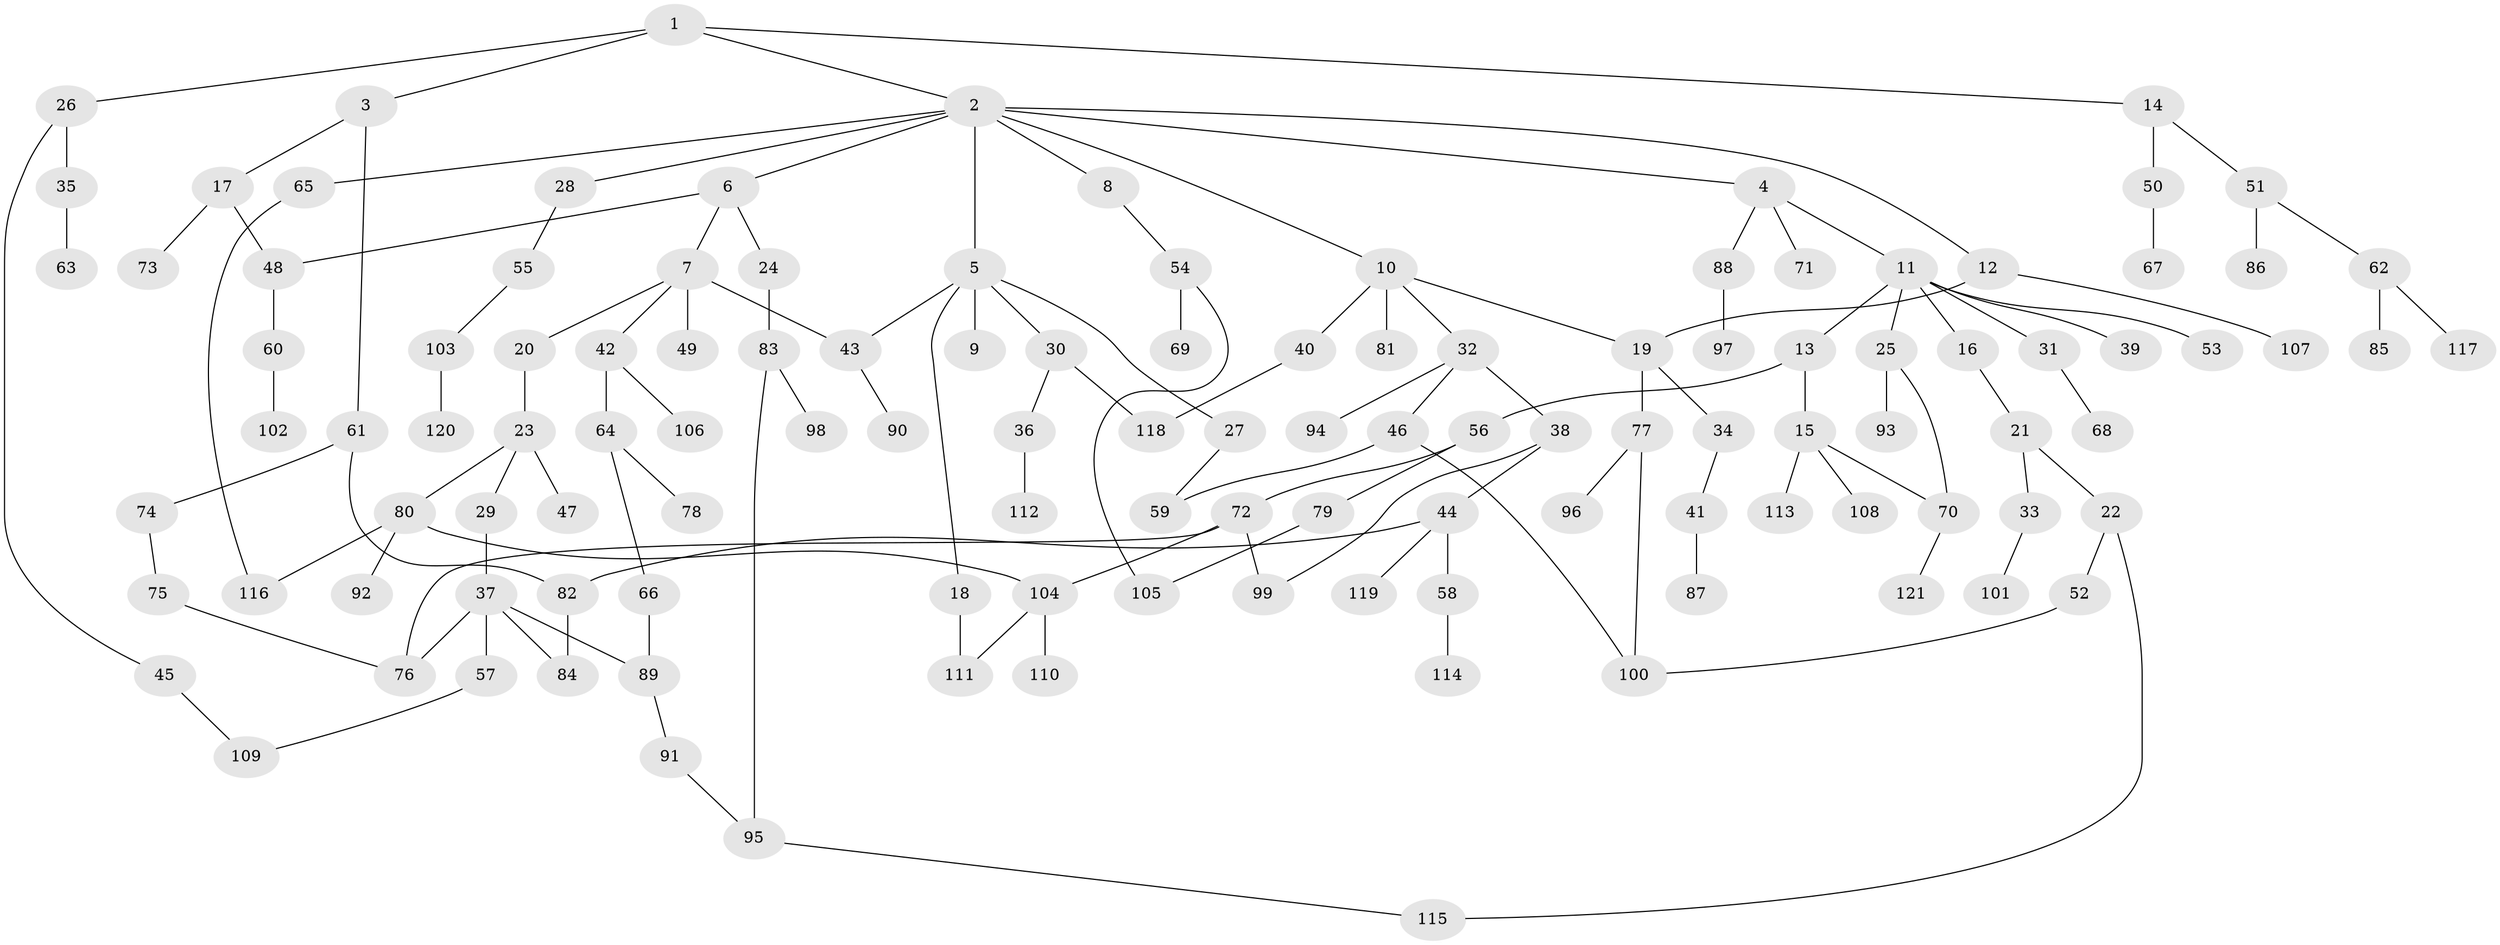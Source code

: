 // coarse degree distribution, {5: 0.05063291139240506, 9: 0.02531645569620253, 6: 0.012658227848101266, 7: 0.02531645569620253, 3: 0.22784810126582278, 1: 0.35443037974683544, 4: 0.06329113924050633, 2: 0.24050632911392406}
// Generated by graph-tools (version 1.1) at 2025/51/02/27/25 19:51:40]
// undirected, 121 vertices, 141 edges
graph export_dot {
graph [start="1"]
  node [color=gray90,style=filled];
  1;
  2;
  3;
  4;
  5;
  6;
  7;
  8;
  9;
  10;
  11;
  12;
  13;
  14;
  15;
  16;
  17;
  18;
  19;
  20;
  21;
  22;
  23;
  24;
  25;
  26;
  27;
  28;
  29;
  30;
  31;
  32;
  33;
  34;
  35;
  36;
  37;
  38;
  39;
  40;
  41;
  42;
  43;
  44;
  45;
  46;
  47;
  48;
  49;
  50;
  51;
  52;
  53;
  54;
  55;
  56;
  57;
  58;
  59;
  60;
  61;
  62;
  63;
  64;
  65;
  66;
  67;
  68;
  69;
  70;
  71;
  72;
  73;
  74;
  75;
  76;
  77;
  78;
  79;
  80;
  81;
  82;
  83;
  84;
  85;
  86;
  87;
  88;
  89;
  90;
  91;
  92;
  93;
  94;
  95;
  96;
  97;
  98;
  99;
  100;
  101;
  102;
  103;
  104;
  105;
  106;
  107;
  108;
  109;
  110;
  111;
  112;
  113;
  114;
  115;
  116;
  117;
  118;
  119;
  120;
  121;
  1 -- 2;
  1 -- 3;
  1 -- 14;
  1 -- 26;
  2 -- 4;
  2 -- 5;
  2 -- 6;
  2 -- 8;
  2 -- 10;
  2 -- 12;
  2 -- 28;
  2 -- 65;
  3 -- 17;
  3 -- 61;
  4 -- 11;
  4 -- 71;
  4 -- 88;
  5 -- 9;
  5 -- 18;
  5 -- 27;
  5 -- 30;
  5 -- 43;
  6 -- 7;
  6 -- 24;
  6 -- 48;
  7 -- 20;
  7 -- 42;
  7 -- 43;
  7 -- 49;
  8 -- 54;
  10 -- 32;
  10 -- 40;
  10 -- 81;
  10 -- 19;
  11 -- 13;
  11 -- 16;
  11 -- 25;
  11 -- 31;
  11 -- 39;
  11 -- 53;
  12 -- 19;
  12 -- 107;
  13 -- 15;
  13 -- 56;
  14 -- 50;
  14 -- 51;
  15 -- 108;
  15 -- 113;
  15 -- 70;
  16 -- 21;
  17 -- 48;
  17 -- 73;
  18 -- 111;
  19 -- 34;
  19 -- 77;
  20 -- 23;
  21 -- 22;
  21 -- 33;
  22 -- 52;
  22 -- 115;
  23 -- 29;
  23 -- 47;
  23 -- 80;
  24 -- 83;
  25 -- 70;
  25 -- 93;
  26 -- 35;
  26 -- 45;
  27 -- 59;
  28 -- 55;
  29 -- 37;
  30 -- 36;
  30 -- 118;
  31 -- 68;
  32 -- 38;
  32 -- 46;
  32 -- 94;
  33 -- 101;
  34 -- 41;
  35 -- 63;
  36 -- 112;
  37 -- 57;
  37 -- 76;
  37 -- 89;
  37 -- 84;
  38 -- 44;
  38 -- 99;
  40 -- 118;
  41 -- 87;
  42 -- 64;
  42 -- 106;
  43 -- 90;
  44 -- 58;
  44 -- 82;
  44 -- 119;
  45 -- 109;
  46 -- 59;
  46 -- 100;
  48 -- 60;
  50 -- 67;
  51 -- 62;
  51 -- 86;
  52 -- 100;
  54 -- 69;
  54 -- 105;
  55 -- 103;
  56 -- 72;
  56 -- 79;
  57 -- 109;
  58 -- 114;
  60 -- 102;
  61 -- 74;
  61 -- 82;
  62 -- 85;
  62 -- 117;
  64 -- 66;
  64 -- 78;
  65 -- 116;
  66 -- 89;
  70 -- 121;
  72 -- 99;
  72 -- 104;
  72 -- 76;
  74 -- 75;
  75 -- 76;
  77 -- 96;
  77 -- 100;
  79 -- 105;
  80 -- 92;
  80 -- 116;
  80 -- 104;
  82 -- 84;
  83 -- 95;
  83 -- 98;
  88 -- 97;
  89 -- 91;
  91 -- 95;
  95 -- 115;
  103 -- 120;
  104 -- 110;
  104 -- 111;
}
